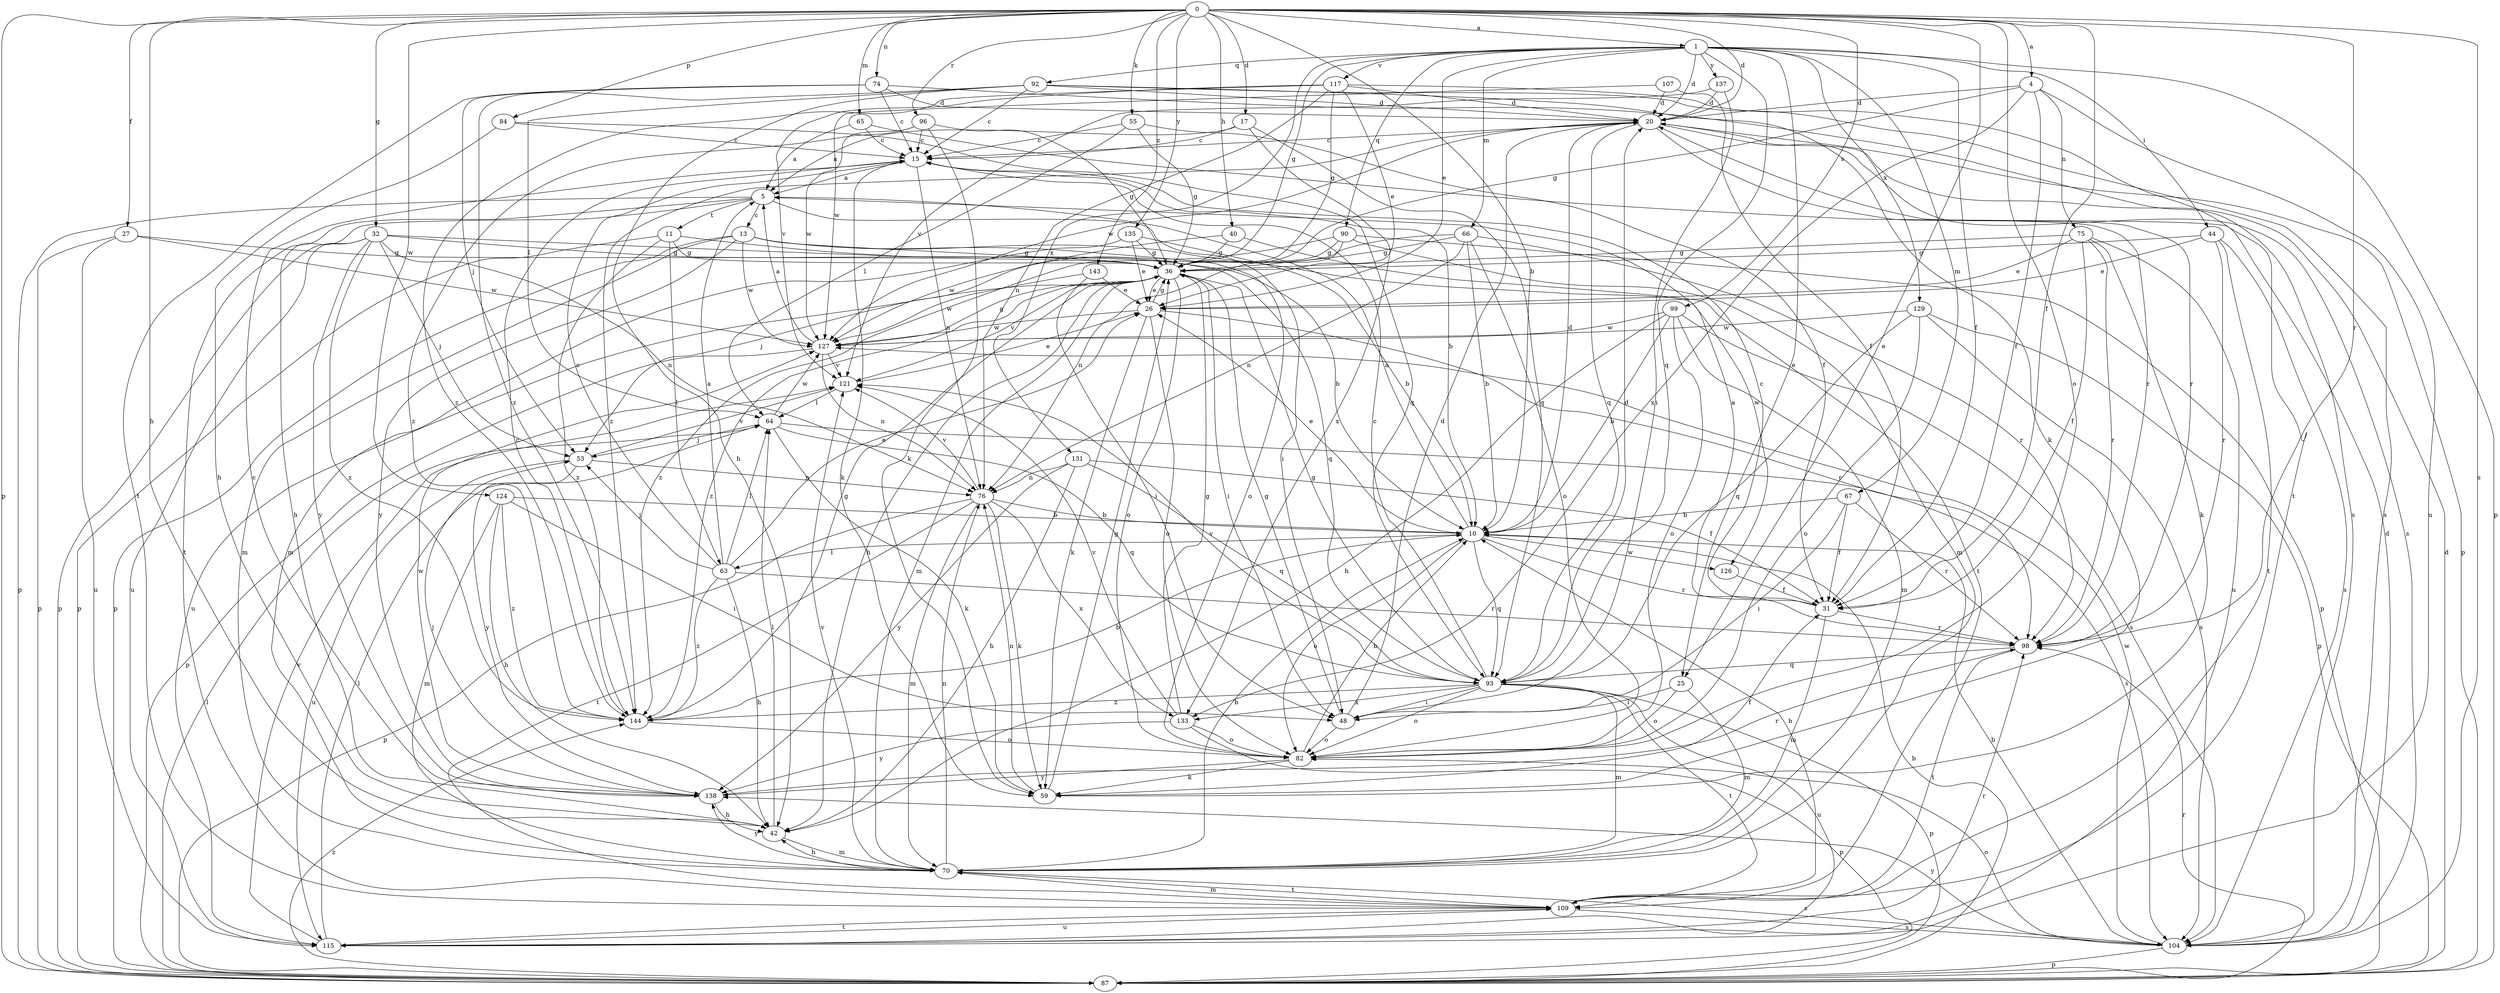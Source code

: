 strict digraph  {
0;
1;
4;
5;
10;
11;
13;
15;
17;
20;
25;
26;
27;
31;
32;
36;
40;
42;
44;
48;
53;
55;
59;
63;
64;
65;
66;
67;
70;
74;
75;
76;
82;
84;
87;
90;
92;
93;
96;
98;
99;
104;
107;
109;
115;
117;
121;
124;
126;
127;
129;
131;
133;
135;
137;
138;
143;
144;
0 -> 1  [label=a];
0 -> 4  [label=a];
0 -> 10  [label=b];
0 -> 17  [label=d];
0 -> 20  [label=d];
0 -> 25  [label=e];
0 -> 27  [label=f];
0 -> 31  [label=f];
0 -> 32  [label=g];
0 -> 40  [label=h];
0 -> 42  [label=h];
0 -> 55  [label=k];
0 -> 65  [label=m];
0 -> 74  [label=n];
0 -> 82  [label=o];
0 -> 84  [label=p];
0 -> 87  [label=p];
0 -> 96  [label=r];
0 -> 98  [label=r];
0 -> 99  [label=s];
0 -> 104  [label=s];
0 -> 124  [label=w];
0 -> 135  [label=y];
0 -> 143  [label=z];
1 -> 20  [label=d];
1 -> 25  [label=e];
1 -> 26  [label=e];
1 -> 31  [label=f];
1 -> 36  [label=g];
1 -> 44  [label=i];
1 -> 66  [label=m];
1 -> 67  [label=m];
1 -> 87  [label=p];
1 -> 90  [label=q];
1 -> 92  [label=q];
1 -> 93  [label=q];
1 -> 117  [label=v];
1 -> 129  [label=x];
1 -> 131  [label=x];
1 -> 137  [label=y];
4 -> 20  [label=d];
4 -> 31  [label=f];
4 -> 36  [label=g];
4 -> 75  [label=n];
4 -> 115  [label=u];
4 -> 133  [label=x];
5 -> 11  [label=t];
5 -> 13  [label=c];
5 -> 42  [label=h];
5 -> 48  [label=i];
5 -> 87  [label=p];
5 -> 109  [label=t];
10 -> 5  [label=a];
10 -> 20  [label=d];
10 -> 26  [label=e];
10 -> 63  [label=l];
10 -> 82  [label=o];
10 -> 93  [label=q];
10 -> 98  [label=r];
10 -> 126  [label=w];
11 -> 36  [label=g];
11 -> 63  [label=l];
11 -> 87  [label=p];
11 -> 93  [label=q];
11 -> 144  [label=z];
13 -> 36  [label=g];
13 -> 70  [label=m];
13 -> 82  [label=o];
13 -> 87  [label=p];
13 -> 126  [label=w];
13 -> 127  [label=w];
13 -> 138  [label=y];
15 -> 5  [label=a];
15 -> 10  [label=b];
15 -> 59  [label=k];
15 -> 76  [label=n];
17 -> 5  [label=a];
17 -> 15  [label=c];
17 -> 93  [label=q];
17 -> 133  [label=x];
20 -> 15  [label=c];
20 -> 87  [label=p];
20 -> 93  [label=q];
20 -> 98  [label=r];
20 -> 104  [label=s];
20 -> 127  [label=w];
20 -> 144  [label=z];
25 -> 48  [label=i];
25 -> 70  [label=m];
25 -> 82  [label=o];
26 -> 36  [label=g];
26 -> 59  [label=k];
26 -> 82  [label=o];
26 -> 98  [label=r];
26 -> 127  [label=w];
27 -> 36  [label=g];
27 -> 87  [label=p];
27 -> 115  [label=u];
27 -> 127  [label=w];
31 -> 5  [label=a];
31 -> 15  [label=c];
31 -> 70  [label=m];
31 -> 98  [label=r];
32 -> 10  [label=b];
32 -> 36  [label=g];
32 -> 53  [label=j];
32 -> 76  [label=n];
32 -> 87  [label=p];
32 -> 115  [label=u];
32 -> 138  [label=y];
32 -> 144  [label=z];
36 -> 26  [label=e];
36 -> 42  [label=h];
36 -> 48  [label=i];
36 -> 70  [label=m];
36 -> 82  [label=o];
36 -> 115  [label=u];
36 -> 121  [label=v];
36 -> 144  [label=z];
40 -> 36  [label=g];
40 -> 109  [label=t];
40 -> 127  [label=w];
42 -> 64  [label=l];
42 -> 70  [label=m];
44 -> 26  [label=e];
44 -> 36  [label=g];
44 -> 98  [label=r];
44 -> 104  [label=s];
44 -> 109  [label=t];
48 -> 20  [label=d];
48 -> 36  [label=g];
48 -> 82  [label=o];
53 -> 76  [label=n];
53 -> 115  [label=u];
53 -> 121  [label=v];
53 -> 138  [label=y];
55 -> 15  [label=c];
55 -> 31  [label=f];
55 -> 36  [label=g];
55 -> 64  [label=l];
59 -> 31  [label=f];
59 -> 36  [label=g];
59 -> 76  [label=n];
63 -> 5  [label=a];
63 -> 15  [label=c];
63 -> 26  [label=e];
63 -> 42  [label=h];
63 -> 53  [label=j];
63 -> 64  [label=l];
63 -> 98  [label=r];
63 -> 144  [label=z];
64 -> 53  [label=j];
64 -> 59  [label=k];
64 -> 93  [label=q];
64 -> 104  [label=s];
64 -> 127  [label=w];
65 -> 5  [label=a];
65 -> 15  [label=c];
65 -> 98  [label=r];
66 -> 10  [label=b];
66 -> 36  [label=g];
66 -> 76  [label=n];
66 -> 82  [label=o];
66 -> 98  [label=r];
66 -> 144  [label=z];
67 -> 10  [label=b];
67 -> 31  [label=f];
67 -> 48  [label=i];
67 -> 98  [label=r];
70 -> 10  [label=b];
70 -> 42  [label=h];
70 -> 76  [label=n];
70 -> 104  [label=s];
70 -> 109  [label=t];
70 -> 121  [label=v];
70 -> 138  [label=y];
74 -> 15  [label=c];
74 -> 20  [label=d];
74 -> 53  [label=j];
74 -> 104  [label=s];
74 -> 109  [label=t];
75 -> 26  [label=e];
75 -> 31  [label=f];
75 -> 36  [label=g];
75 -> 59  [label=k];
75 -> 98  [label=r];
75 -> 115  [label=u];
76 -> 10  [label=b];
76 -> 59  [label=k];
76 -> 70  [label=m];
76 -> 87  [label=p];
76 -> 109  [label=t];
76 -> 121  [label=v];
76 -> 133  [label=x];
82 -> 10  [label=b];
82 -> 59  [label=k];
82 -> 138  [label=y];
84 -> 15  [label=c];
84 -> 42  [label=h];
84 -> 93  [label=q];
87 -> 10  [label=b];
87 -> 20  [label=d];
87 -> 64  [label=l];
87 -> 98  [label=r];
87 -> 144  [label=z];
90 -> 36  [label=g];
90 -> 53  [label=j];
90 -> 70  [label=m];
90 -> 76  [label=n];
90 -> 87  [label=p];
92 -> 15  [label=c];
92 -> 20  [label=d];
92 -> 42  [label=h];
92 -> 59  [label=k];
92 -> 64  [label=l];
92 -> 104  [label=s];
92 -> 144  [label=z];
93 -> 15  [label=c];
93 -> 20  [label=d];
93 -> 36  [label=g];
93 -> 48  [label=i];
93 -> 70  [label=m];
93 -> 82  [label=o];
93 -> 87  [label=p];
93 -> 109  [label=t];
93 -> 115  [label=u];
93 -> 121  [label=v];
93 -> 133  [label=x];
93 -> 144  [label=z];
96 -> 15  [label=c];
96 -> 36  [label=g];
96 -> 59  [label=k];
96 -> 127  [label=w];
96 -> 144  [label=z];
98 -> 93  [label=q];
98 -> 109  [label=t];
99 -> 10  [label=b];
99 -> 42  [label=h];
99 -> 70  [label=m];
99 -> 82  [label=o];
99 -> 104  [label=s];
99 -> 127  [label=w];
104 -> 10  [label=b];
104 -> 20  [label=d];
104 -> 82  [label=o];
104 -> 87  [label=p];
104 -> 127  [label=w];
104 -> 138  [label=y];
107 -> 20  [label=d];
107 -> 31  [label=f];
107 -> 127  [label=w];
109 -> 10  [label=b];
109 -> 70  [label=m];
109 -> 104  [label=s];
109 -> 115  [label=u];
115 -> 64  [label=l];
115 -> 98  [label=r];
115 -> 109  [label=t];
115 -> 121  [label=v];
117 -> 20  [label=d];
117 -> 26  [label=e];
117 -> 36  [label=g];
117 -> 76  [label=n];
117 -> 109  [label=t];
117 -> 121  [label=v];
117 -> 144  [label=z];
121 -> 26  [label=e];
121 -> 64  [label=l];
124 -> 10  [label=b];
124 -> 42  [label=h];
124 -> 48  [label=i];
124 -> 70  [label=m];
124 -> 144  [label=z];
126 -> 31  [label=f];
127 -> 5  [label=a];
127 -> 36  [label=g];
127 -> 76  [label=n];
127 -> 87  [label=p];
127 -> 121  [label=v];
129 -> 82  [label=o];
129 -> 87  [label=p];
129 -> 93  [label=q];
129 -> 104  [label=s];
129 -> 127  [label=w];
131 -> 31  [label=f];
131 -> 42  [label=h];
131 -> 76  [label=n];
131 -> 93  [label=q];
131 -> 138  [label=y];
133 -> 36  [label=g];
133 -> 82  [label=o];
133 -> 87  [label=p];
133 -> 121  [label=v];
133 -> 138  [label=y];
135 -> 10  [label=b];
135 -> 26  [label=e];
135 -> 36  [label=g];
135 -> 70  [label=m];
137 -> 20  [label=d];
137 -> 48  [label=i];
137 -> 121  [label=v];
138 -> 15  [label=c];
138 -> 42  [label=h];
138 -> 53  [label=j];
138 -> 98  [label=r];
138 -> 127  [label=w];
143 -> 26  [label=e];
143 -> 48  [label=i];
143 -> 127  [label=w];
144 -> 10  [label=b];
144 -> 15  [label=c];
144 -> 36  [label=g];
144 -> 82  [label=o];
}
